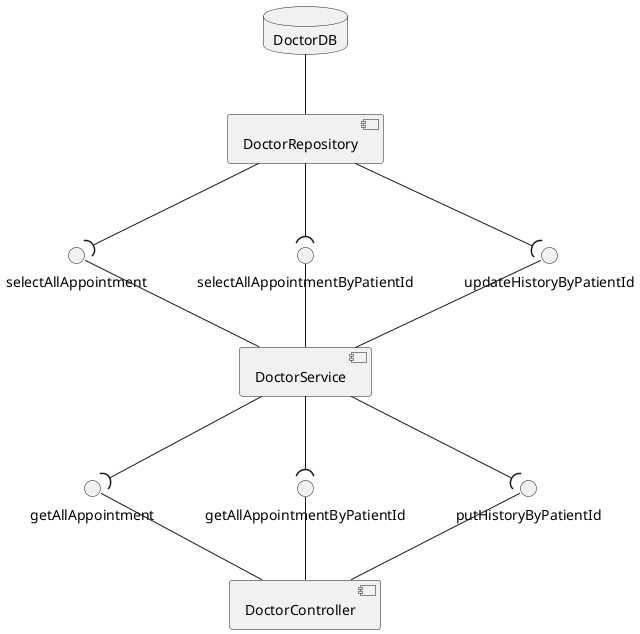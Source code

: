 @startuml

database "DoctorDB"

DoctorDB -- [DoctorRepository]

[DoctorRepository] --(selectAllAppointment
[DoctorRepository] --(selectAllAppointmentByPatientId
[DoctorRepository] --(updateHistoryByPatientId

selectAllAppointment -- [DoctorService]
selectAllAppointmentByPatientId -- [DoctorService] 
updateHistoryByPatientId -- [DoctorService]

[DoctorService] --(getAllAppointment
[DoctorService] --(getAllAppointmentByPatientId
[DoctorService] --(putHistoryByPatientId

getAllAppointment -- [DoctorController]
getAllAppointmentByPatientId -- [DoctorController]
putHistoryByPatientId -- [DoctorController]

@enduml